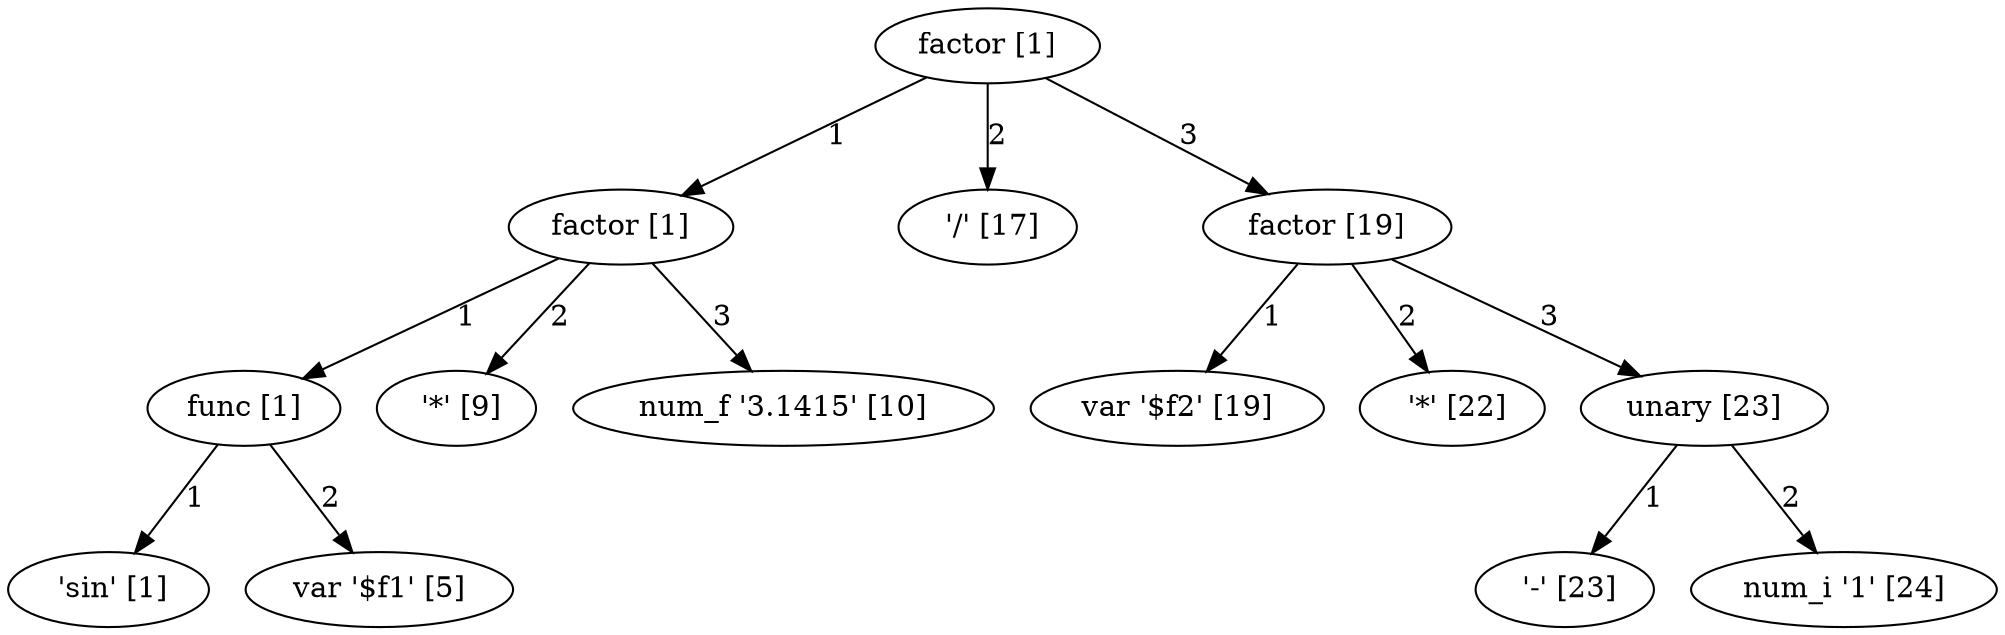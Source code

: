 digraph arpeggio_graph {
4580358976 [label="factor [1]"];
4580358976->4580357184 [label="1"]

4580357184 [label="factor [1]"];
4580357184->4580356416 [label="1"]

4580356416 [label="func [1]"];
4580356416->4576342672 [label="1"]

4576342672 [label=" 'sin' [1]"];
4580356416->4576344688 [label="2"]

4576344688 [label="var '$f1' [5]"];
4580357184->4576345920 [label="2"]

4576345920 [label=" '*' [9]"];
4580357184->4578524096 [label="3"]

4578524096 [label="num_f '3.1415' [10]"];
4580358976->4578524880 [label="2"]

4578524880 [label=" '/' [17]"];
4580358976->4580359872 [label="3"]

4580359872 [label="factor [19]"];
4580359872->4578524992 [label="1"]

4578524992 [label="var '$f2' [19]"];
4580359872->4580132560 [label="2"]

4580132560 [label=" '*' [22]"];
4580359872->4580356160 [label="3"]

4580356160 [label="unary [23]"];
4580356160->4580132672 [label="1"]

4580132672 [label=" '-' [23]"];
4580356160->4580139168 [label="2"]

4580139168 [label="num_i '1' [24]"];
}